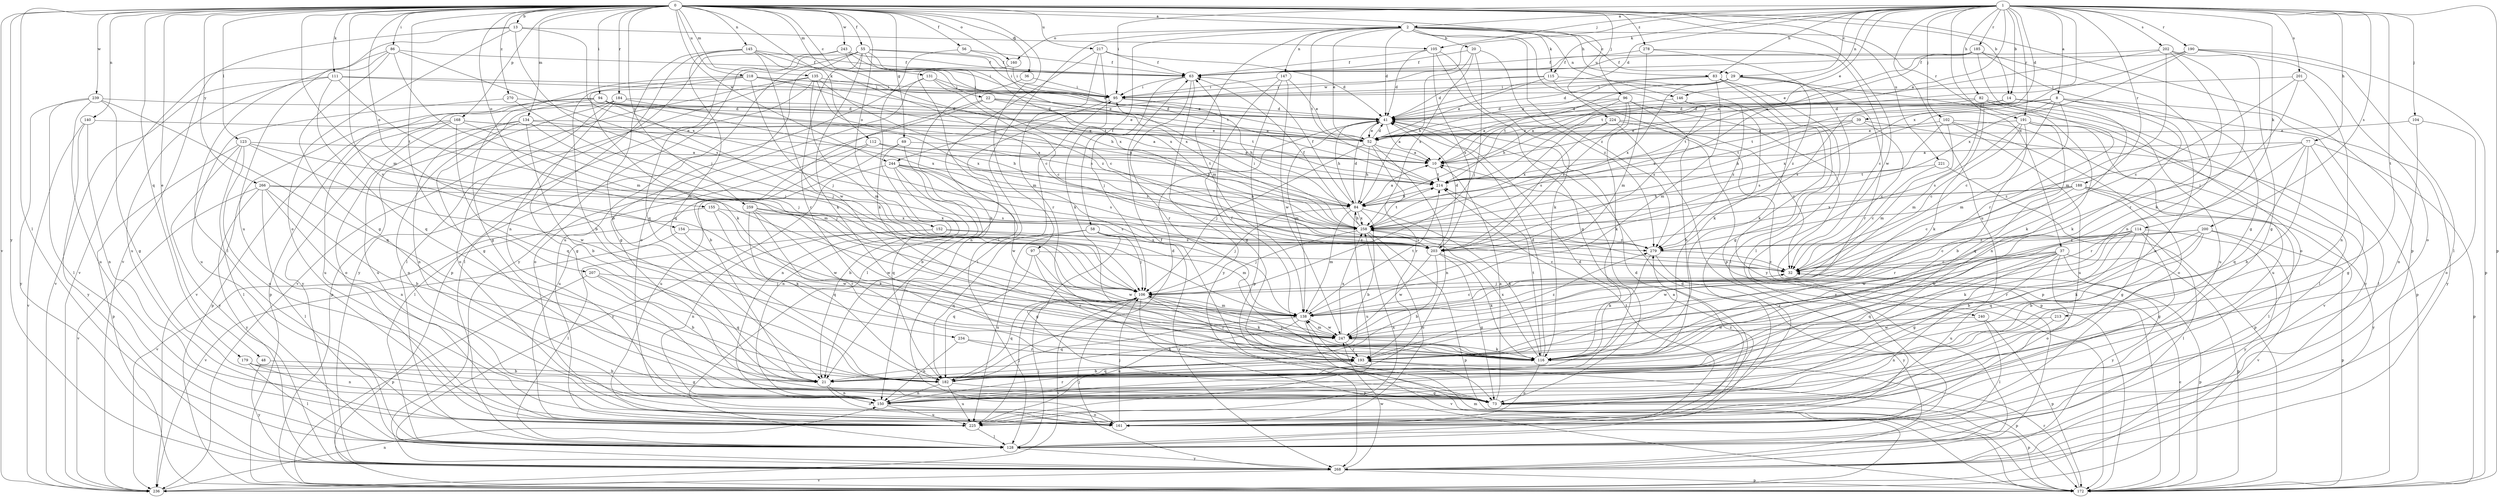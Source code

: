 strict digraph  {
0;
1;
2;
8;
10;
13;
14;
20;
21;
22;
29;
32;
36;
37;
39;
41;
48;
52;
55;
56;
58;
63;
69;
73;
77;
82;
83;
84;
86;
94;
95;
96;
97;
102;
104;
105;
106;
111;
112;
114;
115;
116;
123;
128;
131;
134;
135;
138;
140;
145;
146;
147;
150;
152;
154;
155;
160;
161;
168;
172;
179;
182;
184;
185;
188;
190;
191;
193;
200;
201;
202;
203;
207;
213;
214;
217;
218;
221;
224;
225;
234;
236;
239;
240;
243;
244;
247;
258;
259;
266;
268;
270;
278;
279;
0 -> 2  [label=a];
0 -> 13  [label=b];
0 -> 14  [label=b];
0 -> 22  [label=c];
0 -> 36  [label=d];
0 -> 48  [label=e];
0 -> 55  [label=f];
0 -> 56  [label=f];
0 -> 69  [label=g];
0 -> 86  [label=i];
0 -> 94  [label=i];
0 -> 96  [label=j];
0 -> 97  [label=j];
0 -> 111  [label=k];
0 -> 112  [label=k];
0 -> 123  [label=l];
0 -> 128  [label=l];
0 -> 131  [label=m];
0 -> 134  [label=m];
0 -> 135  [label=m];
0 -> 138  [label=m];
0 -> 140  [label=n];
0 -> 145  [label=n];
0 -> 152  [label=o];
0 -> 154  [label=o];
0 -> 155  [label=o];
0 -> 160  [label=o];
0 -> 168  [label=p];
0 -> 172  [label=p];
0 -> 179  [label=q];
0 -> 184  [label=r];
0 -> 207  [label=t];
0 -> 217  [label=u];
0 -> 218  [label=u];
0 -> 221  [label=u];
0 -> 224  [label=u];
0 -> 234  [label=v];
0 -> 236  [label=v];
0 -> 239  [label=w];
0 -> 240  [label=w];
0 -> 243  [label=w];
0 -> 244  [label=w];
0 -> 259  [label=y];
0 -> 266  [label=y];
0 -> 268  [label=y];
0 -> 270  [label=z];
0 -> 278  [label=z];
1 -> 2  [label=a];
1 -> 8  [label=a];
1 -> 10  [label=a];
1 -> 14  [label=b];
1 -> 29  [label=c];
1 -> 37  [label=d];
1 -> 39  [label=d];
1 -> 41  [label=d];
1 -> 52  [label=e];
1 -> 77  [label=h];
1 -> 82  [label=h];
1 -> 83  [label=h];
1 -> 95  [label=i];
1 -> 102  [label=j];
1 -> 104  [label=j];
1 -> 105  [label=j];
1 -> 114  [label=k];
1 -> 115  [label=k];
1 -> 146  [label=n];
1 -> 172  [label=p];
1 -> 185  [label=r];
1 -> 188  [label=r];
1 -> 190  [label=r];
1 -> 191  [label=r];
1 -> 200  [label=s];
1 -> 201  [label=s];
1 -> 202  [label=s];
1 -> 213  [label=t];
1 -> 225  [label=u];
1 -> 244  [label=w];
1 -> 258  [label=x];
2 -> 20  [label=b];
2 -> 29  [label=c];
2 -> 41  [label=d];
2 -> 52  [label=e];
2 -> 58  [label=f];
2 -> 83  [label=h];
2 -> 115  [label=k];
2 -> 128  [label=l];
2 -> 138  [label=m];
2 -> 146  [label=n];
2 -> 147  [label=n];
2 -> 160  [label=o];
2 -> 172  [label=p];
2 -> 191  [label=r];
2 -> 214  [label=t];
2 -> 279  [label=z];
8 -> 10  [label=a];
8 -> 32  [label=c];
8 -> 41  [label=d];
8 -> 116  [label=k];
8 -> 138  [label=m];
8 -> 150  [label=n];
8 -> 214  [label=t];
8 -> 258  [label=x];
8 -> 268  [label=y];
10 -> 214  [label=t];
13 -> 105  [label=j];
13 -> 106  [label=j];
13 -> 161  [label=o];
13 -> 225  [label=u];
13 -> 236  [label=v];
13 -> 258  [label=x];
14 -> 41  [label=d];
14 -> 116  [label=k];
14 -> 172  [label=p];
14 -> 203  [label=s];
14 -> 258  [label=x];
20 -> 63  [label=f];
20 -> 84  [label=h];
20 -> 106  [label=j];
20 -> 258  [label=x];
20 -> 279  [label=z];
21 -> 150  [label=n];
21 -> 161  [label=o];
22 -> 10  [label=a];
22 -> 21  [label=b];
22 -> 41  [label=d];
22 -> 161  [label=o];
22 -> 214  [label=t];
29 -> 52  [label=e];
29 -> 95  [label=i];
29 -> 161  [label=o];
29 -> 193  [label=r];
29 -> 214  [label=t];
29 -> 258  [label=x];
29 -> 279  [label=z];
32 -> 106  [label=j];
32 -> 172  [label=p];
36 -> 95  [label=i];
36 -> 150  [label=n];
37 -> 32  [label=c];
37 -> 73  [label=g];
37 -> 161  [label=o];
37 -> 172  [label=p];
37 -> 182  [label=q];
37 -> 193  [label=r];
37 -> 225  [label=u];
37 -> 247  [label=w];
37 -> 268  [label=y];
39 -> 32  [label=c];
39 -> 52  [label=e];
39 -> 84  [label=h];
39 -> 128  [label=l];
39 -> 214  [label=t];
41 -> 10  [label=a];
41 -> 52  [label=e];
41 -> 84  [label=h];
41 -> 138  [label=m];
48 -> 21  [label=b];
48 -> 268  [label=y];
52 -> 10  [label=a];
52 -> 41  [label=d];
52 -> 84  [label=h];
52 -> 106  [label=j];
52 -> 150  [label=n];
52 -> 193  [label=r];
55 -> 32  [label=c];
55 -> 63  [label=f];
55 -> 95  [label=i];
55 -> 116  [label=k];
55 -> 161  [label=o];
55 -> 193  [label=r];
55 -> 225  [label=u];
55 -> 258  [label=x];
55 -> 268  [label=y];
56 -> 63  [label=f];
56 -> 116  [label=k];
56 -> 258  [label=x];
58 -> 73  [label=g];
58 -> 106  [label=j];
58 -> 182  [label=q];
58 -> 203  [label=s];
58 -> 225  [label=u];
58 -> 268  [label=y];
63 -> 95  [label=i];
63 -> 106  [label=j];
63 -> 193  [label=r];
63 -> 268  [label=y];
69 -> 10  [label=a];
69 -> 21  [label=b];
69 -> 150  [label=n];
69 -> 225  [label=u];
73 -> 10  [label=a];
73 -> 63  [label=f];
73 -> 172  [label=p];
73 -> 279  [label=z];
77 -> 10  [label=a];
77 -> 21  [label=b];
77 -> 73  [label=g];
77 -> 172  [label=p];
77 -> 182  [label=q];
77 -> 193  [label=r];
77 -> 279  [label=z];
82 -> 41  [label=d];
82 -> 116  [label=k];
82 -> 138  [label=m];
82 -> 150  [label=n];
82 -> 214  [label=t];
82 -> 225  [label=u];
82 -> 268  [label=y];
83 -> 41  [label=d];
83 -> 73  [label=g];
83 -> 95  [label=i];
83 -> 116  [label=k];
83 -> 128  [label=l];
83 -> 138  [label=m];
84 -> 10  [label=a];
84 -> 21  [label=b];
84 -> 41  [label=d];
84 -> 63  [label=f];
84 -> 106  [label=j];
84 -> 116  [label=k];
84 -> 138  [label=m];
84 -> 225  [label=u];
84 -> 258  [label=x];
86 -> 63  [label=f];
86 -> 73  [label=g];
86 -> 128  [label=l];
86 -> 138  [label=m];
86 -> 203  [label=s];
86 -> 236  [label=v];
94 -> 41  [label=d];
94 -> 52  [label=e];
94 -> 73  [label=g];
94 -> 84  [label=h];
94 -> 106  [label=j];
94 -> 172  [label=p];
94 -> 236  [label=v];
94 -> 258  [label=x];
95 -> 41  [label=d];
95 -> 84  [label=h];
95 -> 128  [label=l];
96 -> 10  [label=a];
96 -> 21  [label=b];
96 -> 41  [label=d];
96 -> 84  [label=h];
96 -> 116  [label=k];
96 -> 172  [label=p];
96 -> 203  [label=s];
97 -> 32  [label=c];
97 -> 182  [label=q];
97 -> 193  [label=r];
97 -> 247  [label=w];
102 -> 52  [label=e];
102 -> 138  [label=m];
102 -> 161  [label=o];
102 -> 203  [label=s];
102 -> 225  [label=u];
102 -> 236  [label=v];
104 -> 52  [label=e];
104 -> 150  [label=n];
104 -> 161  [label=o];
105 -> 41  [label=d];
105 -> 63  [label=f];
105 -> 73  [label=g];
105 -> 116  [label=k];
105 -> 203  [label=s];
106 -> 116  [label=k];
106 -> 138  [label=m];
106 -> 172  [label=p];
106 -> 182  [label=q];
106 -> 193  [label=r];
106 -> 236  [label=v];
111 -> 52  [label=e];
111 -> 95  [label=i];
111 -> 138  [label=m];
111 -> 182  [label=q];
111 -> 225  [label=u];
111 -> 236  [label=v];
112 -> 10  [label=a];
112 -> 128  [label=l];
112 -> 214  [label=t];
112 -> 225  [label=u];
112 -> 279  [label=z];
114 -> 21  [label=b];
114 -> 32  [label=c];
114 -> 73  [label=g];
114 -> 116  [label=k];
114 -> 128  [label=l];
114 -> 182  [label=q];
114 -> 247  [label=w];
114 -> 268  [label=y];
114 -> 279  [label=z];
115 -> 41  [label=d];
115 -> 52  [label=e];
115 -> 95  [label=i];
115 -> 116  [label=k];
115 -> 268  [label=y];
116 -> 41  [label=d];
116 -> 63  [label=f];
116 -> 106  [label=j];
116 -> 161  [label=o];
116 -> 214  [label=t];
116 -> 258  [label=x];
123 -> 10  [label=a];
123 -> 106  [label=j];
123 -> 128  [label=l];
123 -> 161  [label=o];
123 -> 172  [label=p];
123 -> 247  [label=w];
123 -> 268  [label=y];
128 -> 41  [label=d];
128 -> 106  [label=j];
128 -> 268  [label=y];
131 -> 32  [label=c];
131 -> 52  [label=e];
131 -> 73  [label=g];
131 -> 95  [label=i];
131 -> 128  [label=l];
134 -> 21  [label=b];
134 -> 52  [label=e];
134 -> 84  [label=h];
134 -> 106  [label=j];
134 -> 150  [label=n];
134 -> 161  [label=o];
134 -> 225  [label=u];
135 -> 95  [label=i];
135 -> 128  [label=l];
135 -> 138  [label=m];
135 -> 203  [label=s];
135 -> 236  [label=v];
135 -> 268  [label=y];
135 -> 279  [label=z];
138 -> 32  [label=c];
138 -> 182  [label=q];
138 -> 214  [label=t];
138 -> 225  [label=u];
138 -> 236  [label=v];
138 -> 247  [label=w];
140 -> 52  [label=e];
140 -> 150  [label=n];
140 -> 236  [label=v];
140 -> 268  [label=y];
145 -> 21  [label=b];
145 -> 32  [label=c];
145 -> 63  [label=f];
145 -> 172  [label=p];
145 -> 182  [label=q];
145 -> 247  [label=w];
145 -> 258  [label=x];
146 -> 41  [label=d];
146 -> 203  [label=s];
146 -> 279  [label=z];
147 -> 52  [label=e];
147 -> 73  [label=g];
147 -> 95  [label=i];
147 -> 172  [label=p];
147 -> 247  [label=w];
150 -> 41  [label=d];
150 -> 161  [label=o];
150 -> 193  [label=r];
150 -> 225  [label=u];
152 -> 128  [label=l];
152 -> 138  [label=m];
152 -> 150  [label=n];
152 -> 203  [label=s];
154 -> 236  [label=v];
154 -> 247  [label=w];
154 -> 279  [label=z];
155 -> 116  [label=k];
155 -> 236  [label=v];
155 -> 247  [label=w];
155 -> 258  [label=x];
160 -> 95  [label=i];
160 -> 138  [label=m];
161 -> 10  [label=a];
161 -> 41  [label=d];
161 -> 95  [label=i];
161 -> 106  [label=j];
161 -> 214  [label=t];
168 -> 10  [label=a];
168 -> 52  [label=e];
168 -> 138  [label=m];
168 -> 161  [label=o];
168 -> 172  [label=p];
168 -> 182  [label=q];
168 -> 225  [label=u];
172 -> 32  [label=c];
172 -> 138  [label=m];
172 -> 193  [label=r];
179 -> 21  [label=b];
179 -> 73  [label=g];
179 -> 128  [label=l];
179 -> 150  [label=n];
182 -> 41  [label=d];
182 -> 73  [label=g];
182 -> 150  [label=n];
182 -> 225  [label=u];
184 -> 41  [label=d];
184 -> 73  [label=g];
184 -> 161  [label=o];
184 -> 172  [label=p];
184 -> 258  [label=x];
184 -> 268  [label=y];
185 -> 52  [label=e];
185 -> 63  [label=f];
185 -> 73  [label=g];
185 -> 150  [label=n];
185 -> 193  [label=r];
185 -> 214  [label=t];
188 -> 32  [label=c];
188 -> 73  [label=g];
188 -> 84  [label=h];
188 -> 128  [label=l];
188 -> 193  [label=r];
188 -> 258  [label=x];
188 -> 268  [label=y];
190 -> 10  [label=a];
190 -> 63  [label=f];
190 -> 128  [label=l];
190 -> 161  [label=o];
190 -> 172  [label=p];
190 -> 258  [label=x];
191 -> 21  [label=b];
191 -> 32  [label=c];
191 -> 52  [label=e];
191 -> 128  [label=l];
191 -> 182  [label=q];
191 -> 203  [label=s];
191 -> 225  [label=u];
193 -> 21  [label=b];
193 -> 172  [label=p];
193 -> 182  [label=q];
200 -> 21  [label=b];
200 -> 116  [label=k];
200 -> 172  [label=p];
200 -> 193  [label=r];
200 -> 236  [label=v];
200 -> 247  [label=w];
200 -> 279  [label=z];
201 -> 32  [label=c];
201 -> 95  [label=i];
201 -> 106  [label=j];
201 -> 150  [label=n];
202 -> 10  [label=a];
202 -> 63  [label=f];
202 -> 73  [label=g];
202 -> 116  [label=k];
202 -> 138  [label=m];
202 -> 193  [label=r];
203 -> 21  [label=b];
203 -> 41  [label=d];
203 -> 73  [label=g];
203 -> 116  [label=k];
203 -> 247  [label=w];
207 -> 21  [label=b];
207 -> 106  [label=j];
207 -> 172  [label=p];
207 -> 182  [label=q];
213 -> 150  [label=n];
213 -> 247  [label=w];
214 -> 84  [label=h];
217 -> 21  [label=b];
217 -> 41  [label=d];
217 -> 63  [label=f];
217 -> 116  [label=k];
217 -> 193  [label=r];
218 -> 21  [label=b];
218 -> 41  [label=d];
218 -> 73  [label=g];
218 -> 84  [label=h];
218 -> 95  [label=i];
218 -> 106  [label=j];
218 -> 116  [label=k];
218 -> 214  [label=t];
221 -> 32  [label=c];
221 -> 172  [label=p];
221 -> 214  [label=t];
224 -> 32  [label=c];
224 -> 52  [label=e];
224 -> 172  [label=p];
224 -> 203  [label=s];
224 -> 258  [label=x];
224 -> 268  [label=y];
225 -> 106  [label=j];
225 -> 128  [label=l];
225 -> 258  [label=x];
234 -> 116  [label=k];
234 -> 150  [label=n];
234 -> 193  [label=r];
236 -> 150  [label=n];
239 -> 41  [label=d];
239 -> 73  [label=g];
239 -> 128  [label=l];
239 -> 182  [label=q];
239 -> 225  [label=u];
239 -> 268  [label=y];
240 -> 128  [label=l];
240 -> 172  [label=p];
240 -> 247  [label=w];
243 -> 63  [label=f];
243 -> 95  [label=i];
243 -> 150  [label=n];
243 -> 182  [label=q];
243 -> 214  [label=t];
244 -> 21  [label=b];
244 -> 150  [label=n];
244 -> 182  [label=q];
244 -> 203  [label=s];
244 -> 214  [label=t];
244 -> 247  [label=w];
244 -> 268  [label=y];
247 -> 116  [label=k];
247 -> 138  [label=m];
247 -> 193  [label=r];
247 -> 258  [label=x];
247 -> 279  [label=z];
258 -> 63  [label=f];
258 -> 84  [label=h];
258 -> 95  [label=i];
258 -> 106  [label=j];
258 -> 161  [label=o];
258 -> 172  [label=p];
258 -> 203  [label=s];
258 -> 214  [label=t];
258 -> 279  [label=z];
259 -> 116  [label=k];
259 -> 182  [label=q];
259 -> 193  [label=r];
259 -> 203  [label=s];
259 -> 247  [label=w];
259 -> 258  [label=x];
266 -> 21  [label=b];
266 -> 84  [label=h];
266 -> 128  [label=l];
266 -> 150  [label=n];
266 -> 203  [label=s];
266 -> 236  [label=v];
266 -> 268  [label=y];
268 -> 106  [label=j];
268 -> 172  [label=p];
268 -> 236  [label=v];
268 -> 247  [label=w];
270 -> 41  [label=d];
270 -> 106  [label=j];
270 -> 225  [label=u];
278 -> 32  [label=c];
278 -> 63  [label=f];
278 -> 128  [label=l];
278 -> 138  [label=m];
279 -> 32  [label=c];
279 -> 116  [label=k];
279 -> 268  [label=y];
}
